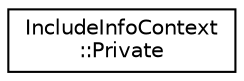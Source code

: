 digraph "类继承关系图"
{
 // INTERACTIVE_SVG=YES
 // LATEX_PDF_SIZE
  edge [fontname="Helvetica",fontsize="10",labelfontname="Helvetica",labelfontsize="10"];
  node [fontname="Helvetica",fontsize="10",shape=record];
  rankdir="LR";
  Node0 [label="IncludeInfoContext\l::Private",height=0.2,width=0.4,color="black", fillcolor="white", style="filled",URL="$d1/dbe/class_include_info_context_1_1_private.html",tooltip=" "];
}
